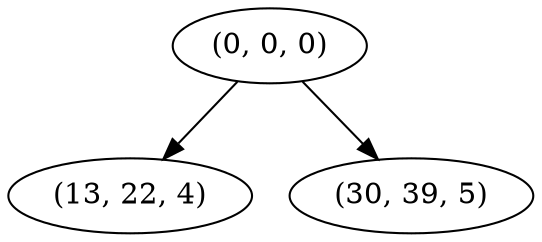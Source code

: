 digraph tree {
    "(0, 0, 0)";
    "(13, 22, 4)";
    "(30, 39, 5)";
    "(0, 0, 0)" -> "(13, 22, 4)";
    "(0, 0, 0)" -> "(30, 39, 5)";
}
